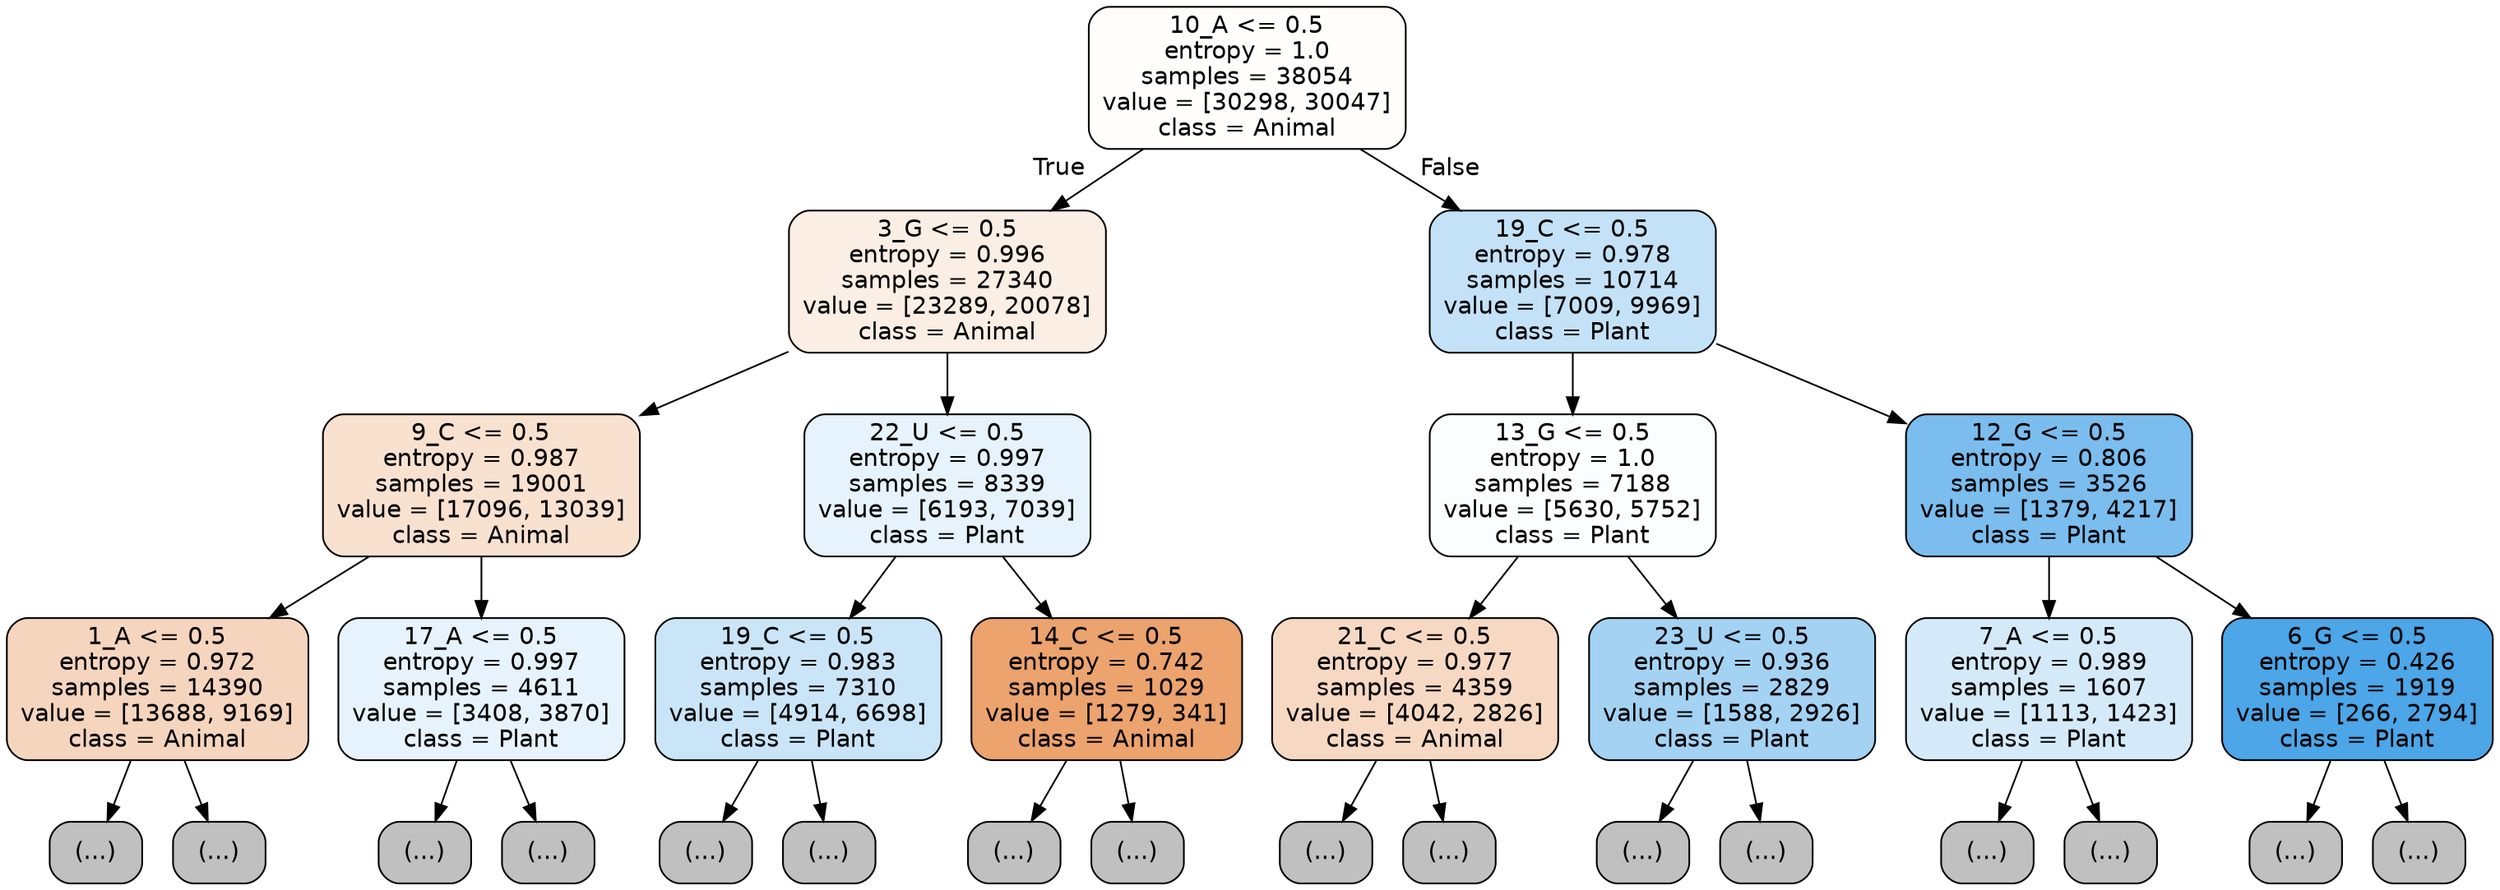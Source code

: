 digraph Tree {
node [shape=box, style="filled, rounded", color="black", fontname="helvetica"] ;
edge [fontname="helvetica"] ;
0 [label="10_A <= 0.5\nentropy = 1.0\nsamples = 38054\nvalue = [30298, 30047]\nclass = Animal", fillcolor="#fffefd"] ;
1 [label="3_G <= 0.5\nentropy = 0.996\nsamples = 27340\nvalue = [23289, 20078]\nclass = Animal", fillcolor="#fbeee4"] ;
0 -> 1 [labeldistance=2.5, labelangle=45, headlabel="True"] ;
2 [label="9_C <= 0.5\nentropy = 0.987\nsamples = 19001\nvalue = [17096, 13039]\nclass = Animal", fillcolor="#f9e1d0"] ;
1 -> 2 ;
3 [label="1_A <= 0.5\nentropy = 0.972\nsamples = 14390\nvalue = [13688, 9169]\nclass = Animal", fillcolor="#f6d5be"] ;
2 -> 3 ;
4 [label="(...)", fillcolor="#C0C0C0"] ;
3 -> 4 ;
5651 [label="(...)", fillcolor="#C0C0C0"] ;
3 -> 5651 ;
7354 [label="17_A <= 0.5\nentropy = 0.997\nsamples = 4611\nvalue = [3408, 3870]\nclass = Plant", fillcolor="#e7f3fc"] ;
2 -> 7354 ;
7355 [label="(...)", fillcolor="#C0C0C0"] ;
7354 -> 7355 ;
8884 [label="(...)", fillcolor="#C0C0C0"] ;
7354 -> 8884 ;
9335 [label="22_U <= 0.5\nentropy = 0.997\nsamples = 8339\nvalue = [6193, 7039]\nclass = Plant", fillcolor="#e7f3fc"] ;
1 -> 9335 ;
9336 [label="19_C <= 0.5\nentropy = 0.983\nsamples = 7310\nvalue = [4914, 6698]\nclass = Plant", fillcolor="#cae5f8"] ;
9335 -> 9336 ;
9337 [label="(...)", fillcolor="#C0C0C0"] ;
9336 -> 9337 ;
11816 [label="(...)", fillcolor="#C0C0C0"] ;
9336 -> 11816 ;
12615 [label="14_C <= 0.5\nentropy = 0.742\nsamples = 1029\nvalue = [1279, 341]\nclass = Animal", fillcolor="#eca36e"] ;
9335 -> 12615 ;
12616 [label="(...)", fillcolor="#C0C0C0"] ;
12615 -> 12616 ;
12957 [label="(...)", fillcolor="#C0C0C0"] ;
12615 -> 12957 ;
13030 [label="19_C <= 0.5\nentropy = 0.978\nsamples = 10714\nvalue = [7009, 9969]\nclass = Plant", fillcolor="#c4e2f7"] ;
0 -> 13030 [labeldistance=2.5, labelangle=-45, headlabel="False"] ;
13031 [label="13_G <= 0.5\nentropy = 1.0\nsamples = 7188\nvalue = [5630, 5752]\nclass = Plant", fillcolor="#fbfdfe"] ;
13030 -> 13031 ;
13032 [label="21_C <= 0.5\nentropy = 0.977\nsamples = 4359\nvalue = [4042, 2826]\nclass = Animal", fillcolor="#f7d9c3"] ;
13031 -> 13032 ;
13033 [label="(...)", fillcolor="#C0C0C0"] ;
13032 -> 13033 ;
14868 [label="(...)", fillcolor="#C0C0C0"] ;
13032 -> 14868 ;
15335 [label="23_U <= 0.5\nentropy = 0.936\nsamples = 2829\nvalue = [1588, 2926]\nclass = Plant", fillcolor="#a4d2f3"] ;
13031 -> 15335 ;
15336 [label="(...)", fillcolor="#C0C0C0"] ;
15335 -> 15336 ;
16227 [label="(...)", fillcolor="#C0C0C0"] ;
15335 -> 16227 ;
16272 [label="12_G <= 0.5\nentropy = 0.806\nsamples = 3526\nvalue = [1379, 4217]\nclass = Plant", fillcolor="#7abdee"] ;
13030 -> 16272 ;
16273 [label="7_A <= 0.5\nentropy = 0.989\nsamples = 1607\nvalue = [1113, 1423]\nclass = Plant", fillcolor="#d4eaf9"] ;
16272 -> 16273 ;
16274 [label="(...)", fillcolor="#C0C0C0"] ;
16273 -> 16274 ;
16727 [label="(...)", fillcolor="#C0C0C0"] ;
16273 -> 16727 ;
16930 [label="6_G <= 0.5\nentropy = 0.426\nsamples = 1919\nvalue = [266, 2794]\nclass = Plant", fillcolor="#4ca6e7"] ;
16272 -> 16930 ;
16931 [label="(...)", fillcolor="#C0C0C0"] ;
16930 -> 16931 ;
17144 [label="(...)", fillcolor="#C0C0C0"] ;
16930 -> 17144 ;
}